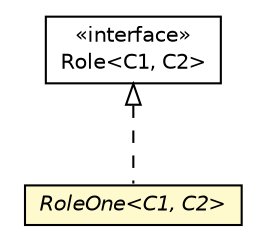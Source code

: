#!/usr/local/bin/dot
#
# Class diagram 
# Generated by UMLGraph version 5.1 (http://www.umlgraph.org/)
#

digraph G {
	edge [fontname="Helvetica",fontsize=10,labelfontname="Helvetica",labelfontsize=10];
	node [fontname="Helvetica",fontsize=10,shape=plaintext];
	nodesep=0.25;
	ranksep=0.5;
	// dml.runtime.RoleOne<C1, C2>
	c5940 [label=<<table title="dml.runtime.RoleOne" border="0" cellborder="1" cellspacing="0" cellpadding="2" port="p" bgcolor="lemonChiffon" href="./RoleOne.html">
		<tr><td><table border="0" cellspacing="0" cellpadding="1">
<tr><td align="center" balign="center"><font face="Helvetica-Oblique"> RoleOne&lt;C1, C2&gt; </font></td></tr>
		</table></td></tr>
		</table>>, fontname="Helvetica", fontcolor="black", fontsize=10.0];
	// dml.runtime.Role<C1, C2>
	c5943 [label=<<table title="dml.runtime.Role" border="0" cellborder="1" cellspacing="0" cellpadding="2" port="p" href="./Role.html">
		<tr><td><table border="0" cellspacing="0" cellpadding="1">
<tr><td align="center" balign="center"> &#171;interface&#187; </td></tr>
<tr><td align="center" balign="center"> Role&lt;C1, C2&gt; </td></tr>
		</table></td></tr>
		</table>>, fontname="Helvetica", fontcolor="black", fontsize=10.0];
	//dml.runtime.RoleOne<C1, C2> implements dml.runtime.Role<C1, C2>
	c5943:p -> c5940:p [dir=back,arrowtail=empty,style=dashed];
}

